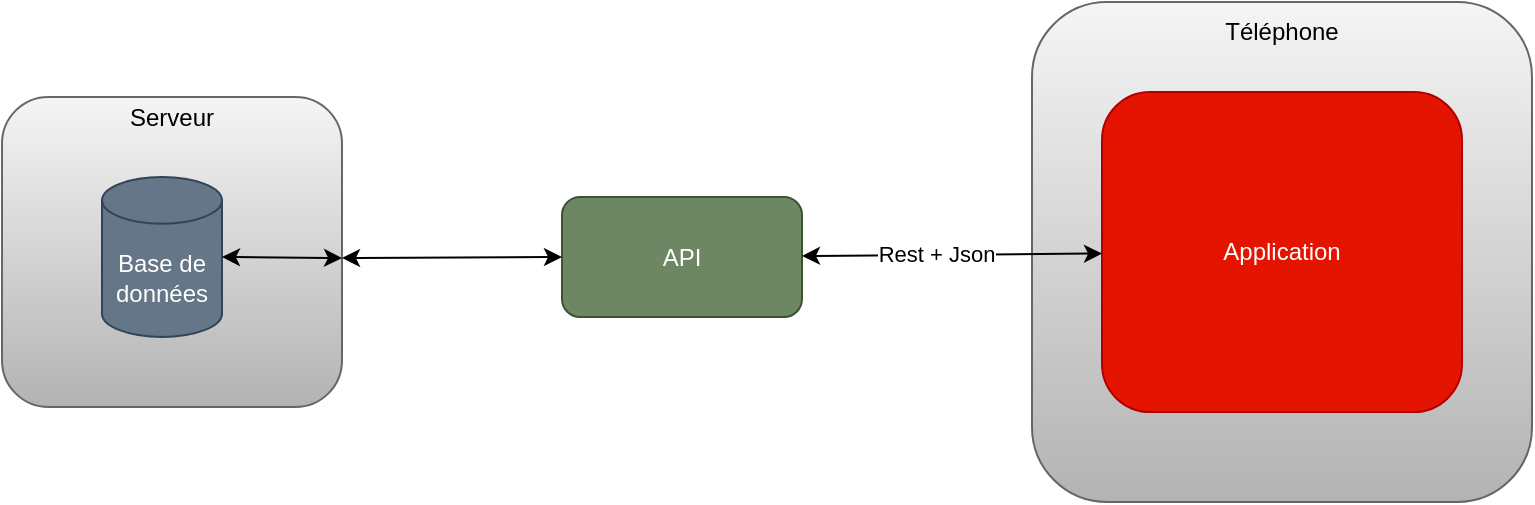<mxfile version="15.2.7" type="device"><diagram id="gc2dSbvJzIRKFwh29iXn" name="Page-1"><mxGraphModel dx="1189" dy="269" grid="1" gridSize="10" guides="1" tooltips="1" connect="1" arrows="1" fold="1" page="1" pageScale="1" pageWidth="827" pageHeight="1169" math="0" shadow="0"><root><mxCell id="0"/><mxCell id="1" parent="0"/><mxCell id="51I5W42Wk2NuUAiwYNjP-1" value="" style="rounded=1;whiteSpace=wrap;html=1;fillColor=#f5f5f5;strokeColor=#666666;gradientColor=#b3b3b3;" parent="1" vertex="1"><mxGeometry x="395" y="195" width="250" height="250" as="geometry"/></mxCell><mxCell id="51I5W42Wk2NuUAiwYNjP-2" value="Téléphone" style="text;html=1;strokeColor=none;fillColor=none;align=center;verticalAlign=middle;whiteSpace=wrap;rounded=0;" parent="1" vertex="1"><mxGeometry x="500" y="200" width="40" height="20" as="geometry"/></mxCell><mxCell id="51I5W42Wk2NuUAiwYNjP-3" value="Application" style="rounded=1;whiteSpace=wrap;html=1;fillColor=#e51400;strokeColor=#B20000;fontColor=#ffffff;" parent="1" vertex="1"><mxGeometry x="430" y="240" width="180" height="160" as="geometry"/></mxCell><mxCell id="51I5W42Wk2NuUAiwYNjP-4" value="API" style="rounded=1;whiteSpace=wrap;html=1;fillColor=#6d8764;strokeColor=#3A5431;fontColor=#ffffff;" parent="1" vertex="1"><mxGeometry x="160" y="292.5" width="120" height="60" as="geometry"/></mxCell><mxCell id="51I5W42Wk2NuUAiwYNjP-5" value="" style="rounded=1;whiteSpace=wrap;html=1;fillColor=#f5f5f5;strokeColor=#666666;gradientColor=#b3b3b3;" parent="1" vertex="1"><mxGeometry x="-120" y="242.5" width="170" height="155" as="geometry"/></mxCell><mxCell id="51I5W42Wk2NuUAiwYNjP-6" value="Serveur" style="text;html=1;strokeColor=none;fillColor=none;align=center;verticalAlign=middle;whiteSpace=wrap;rounded=0;" parent="1" vertex="1"><mxGeometry x="-55" y="242.5" width="40" height="20" as="geometry"/></mxCell><mxCell id="51I5W42Wk2NuUAiwYNjP-8" value="Base de données" style="shape=cylinder3;whiteSpace=wrap;html=1;boundedLbl=1;backgroundOutline=1;size=11.667;fillColor=#647687;strokeColor=#314354;fontColor=#ffffff;" parent="1" vertex="1"><mxGeometry x="-70" y="282.5" width="60" height="80" as="geometry"/></mxCell><mxCell id="51I5W42Wk2NuUAiwYNjP-9" value="" style="endArrow=classic;startArrow=classic;html=1;entryX=0;entryY=0.5;entryDx=0;entryDy=0;" parent="1" target="51I5W42Wk2NuUAiwYNjP-4" edge="1"><mxGeometry width="50" height="50" relative="1" as="geometry"><mxPoint x="50" y="323" as="sourcePoint"/><mxPoint x="140" y="330" as="targetPoint"/></mxGeometry></mxCell><mxCell id="51I5W42Wk2NuUAiwYNjP-10" value="" style="endArrow=classic;startArrow=classic;html=1;" parent="1" source="51I5W42Wk2NuUAiwYNjP-4" target="51I5W42Wk2NuUAiwYNjP-3" edge="1"><mxGeometry width="50" height="50" relative="1" as="geometry"><mxPoint x="70" y="380" as="sourcePoint"/><mxPoint x="240" y="380" as="targetPoint"/></mxGeometry></mxCell><mxCell id="51I5W42Wk2NuUAiwYNjP-11" value="Rest + Json" style="edgeLabel;html=1;align=center;verticalAlign=middle;resizable=0;points=[];" parent="51I5W42Wk2NuUAiwYNjP-10" vertex="1" connectable="0"><mxGeometry x="-0.107" y="1" relative="1" as="geometry"><mxPoint as="offset"/></mxGeometry></mxCell><mxCell id="Lu7JXofsOcSvTlvL8wpE-1" value="" style="endArrow=classic;startArrow=classic;html=1;exitX=1;exitY=0.5;exitDx=0;exitDy=0;exitPerimeter=0;" edge="1" parent="1" source="51I5W42Wk2NuUAiwYNjP-8"><mxGeometry width="50" height="50" relative="1" as="geometry"><mxPoint x="80" y="400" as="sourcePoint"/><mxPoint x="50" y="323" as="targetPoint"/></mxGeometry></mxCell></root></mxGraphModel></diagram></mxfile>